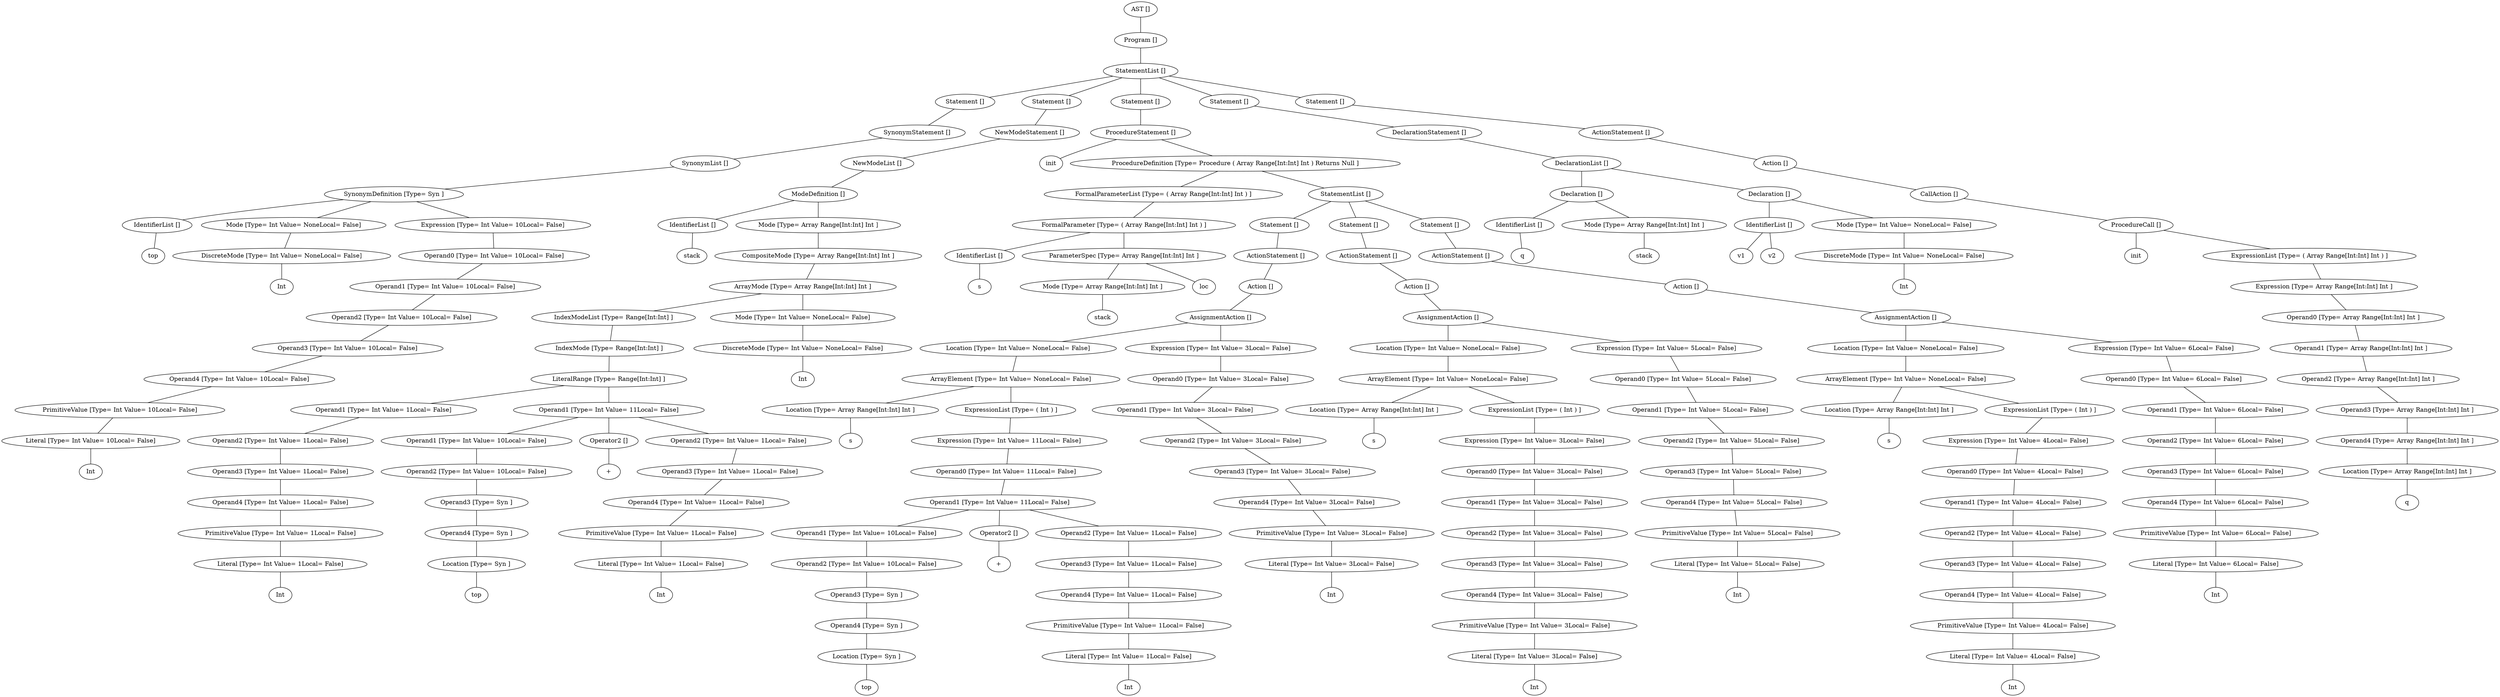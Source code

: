 graph G {
50579384 [label="AST []"];
50579440 [label="AST None"];
50579384 -- 50579440;
50579440 [label="Program []"];
50578600 [label="Program None"];
50579440 -- 50578600;
50578600 [label="StatementList []"];
49719056 [label="StatementList None"];
50578600 -- 49719056;
49719056 [label="Statement []"];
50522040 [label="Statement None"];
49719056 -- 50522040;
50522040 [label="SynonymStatement []"];
49586128 [label="SynonymStatement None"];
50522040 -- 49586128;
49586128 [label="SynonymList []"];
50521928 [label="SynonymList None"];
49586128 -- 50521928;
50521928 [label="SynonymDefinition [Type= Syn ]"];
49585960 [label="SynonymDefinition Syn"];
50521928 -- 49585960;
49585960 [label="IdentifierList []"];
10038691142653369686 [label=top];
49585960 -- 10038691142653369686;
49586072 [label="SynonymDefinition Syn"];
50521928 -- 49586072;
49586072 [label="Mode [Type= Int Value= NoneLocal= False]"];
49719224 [label="Mode Int"];
49586072 -- 49719224;
49719224 [label="DiscreteMode [Type= Int Value= NoneLocal= False]"];
10065582830391522279 [label=Int];
49719224 -- 10065582830391522279;
50521872 [label="SynonymDefinition Syn"];
50521928 -- 50521872;
50521872 [label="Expression [Type= Int Value= 10Local= False]"];
50521816 [label="Expression Int"];
50521872 -- 50521816;
50521816 [label="Operand0 [Type= Int Value= 10Local= False]"];
50521760 [label="Operand0 Int"];
50521816 -- 50521760;
50521760 [label="Operand1 [Type= Int Value= 10Local= False]"];
50521704 [label="Operand1 Int"];
50521760 -- 50521704;
50521704 [label="Operand2 [Type= Int Value= 10Local= False]"];
50521648 [label="Operand2 Int"];
50521704 -- 50521648;
50521648 [label="Operand3 [Type= Int Value= 10Local= False]"];
50521424 [label="Operand3 Int"];
50521648 -- 50521424;
50521424 [label="Operand4 [Type= Int Value= 10Local= False]"];
50521480 [label="Operand4 Int"];
50521424 -- 50521480;
50521480 [label="PrimitiveValue [Type= Int Value= 10Local= False]"];
50521256 [label="PrimitiveValue Int"];
50521480 -- 50521256;
50521256 [label="Literal [Type= Int Value= 10Local= False]"];
9467809294846585683 [label=Int];
50521256 -- 9467809294846585683;
50521984 [label="StatementList None"];
50578600 -- 50521984;
50521984 [label="Statement []"];
50522656 [label="Statement None"];
50521984 -- 50522656;
50522656 [label="NewModeStatement []"];
50522152 [label="NewModeStatement None"];
50522656 -- 50522152;
50522152 [label="NewModeList []"];
50523664 [label="NewModeList None"];
50522152 -- 50523664;
50523664 [label="ModeDefinition []"];
50521536 [label="ModeDefinition None"];
50523664 -- 50521536;
50521536 [label="IdentifierList []"];
10592356488793696278 [label=stack];
50521536 -- 10592356488793696278;
50522488 [label="ModeDefinition None"];
50523664 -- 50522488;
50522488 [label="Mode [Type= Array Range[Int:Int] Int ]"];
50522376 [label="Mode Array Range[Int:Int] Int"];
50522488 -- 50522376;
50522376 [label="CompositeMode [Type= Array Range[Int:Int] Int ]"];
50523944 [label="CompositeMode Array Range[Int:Int] Int"];
50522376 -- 50523944;
50523944 [label="ArrayMode [Type= Array Range[Int:Int] Int ]"];
50524000 [label="ArrayMode Array Range[Int:Int] Int"];
50523944 -- 50524000;
50524000 [label="IndexModeList [Type= Range[Int:Int] ]"];
50522936 [label="IndexModeList Range[Int:Int]"];
50524000 -- 50522936;
50522936 [label="IndexMode [Type= Range[Int:Int] ]"];
50523384 [label="IndexMode Range[Int:Int]"];
50522936 -- 50523384;
50523384 [label="LiteralRange [Type= Range[Int:Int] ]"];
50522824 [label="LiteralRange Range[Int:Int]"];
50523384 -- 50522824;
50522824 [label="Operand1 [Type= Int Value= 1Local= False]"];
50522768 [label="Operand1 Int"];
50522824 -- 50522768;
50522768 [label="Operand2 [Type= Int Value= 1Local= False]"];
50522712 [label="Operand2 Int"];
50522768 -- 50522712;
50522712 [label="Operand3 [Type= Int Value= 1Local= False]"];
50522320 [label="Operand3 Int"];
50522712 -- 50522320;
50522320 [label="Operand4 [Type= Int Value= 1Local= False]"];
50522544 [label="Operand4 Int"];
50522320 -- 50522544;
50522544 [label="PrimitiveValue [Type= Int Value= 1Local= False]"];
50522096 [label="PrimitiveValue Int"];
50522544 -- 50522096;
50522096 [label="Literal [Type= Int Value= 1Local= False]"];
9819162067035836744 [label=Int];
50522096 -- 9819162067035836744;
50523832 [label="LiteralRange Range[Int:Int]"];
50523384 -- 50523832;
50523832 [label="Operand1 [Type= Int Value= 11Local= False]"];
50523272 [label="Operand1 Int"];
50523832 -- 50523272;
50523272 [label="Operand1 [Type= Int Value= 10Local= False]"];
50523216 [label="Operand1 Int"];
50523272 -- 50523216;
50523216 [label="Operand2 [Type= Int Value= 10Local= False]"];
50522992 [label="Operand2 Int"];
50523216 -- 50522992;
50522992 [label="Operand3 [Type= Syn ]"];
50523048 [label="Operand3 Syn"];
50522992 -- 50523048;
50523048 [label="Operand4 [Type= Syn ]"];
50522880 [label="Operand4 Syn"];
50523048 -- 50522880;
50522880 [label="Location [Type= Syn ]"];
12024464965937978294 [label=top];
50522880 -- 12024464965937978294;
50523328 [label="Operand1 Int"];
50523832 -- 50523328;
50523328 [label="Operator2 []"];
10808455164784205830 [label="+"];
50523328 -- 10808455164784205830;
50523776 [label="Operand1 Int"];
50523832 -- 50523776;
50523776 [label="Operand2 [Type= Int Value= 1Local= False]"];
50523720 [label="Operand2 Int"];
50523776 -- 50523720;
50523720 [label="Operand3 [Type= Int Value= 1Local= False]"];
50523608 [label="Operand3 Int"];
50523720 -- 50523608;
50523608 [label="Operand4 [Type= Int Value= 1Local= False]"];
50523496 [label="Operand4 Int"];
50523608 -- 50523496;
50523496 [label="PrimitiveValue [Type= Int Value= 1Local= False]"];
50523160 [label="PrimitiveValue Int"];
50523496 -- 50523160;
50523160 [label="Literal [Type= Int Value= 1Local= False]"];
12698915974820979889 [label=Int];
50523160 -- 12698915974820979889;
50523888 [label="ArrayMode Array Range[Int:Int] Int"];
50523944 -- 50523888;
50523888 [label="Mode [Type= Int Value= NoneLocal= False]"];
50523440 [label="Mode Int"];
50523888 -- 50523440;
50523440 [label="DiscreteMode [Type= Int Value= NoneLocal= False]"];
9973241278425683363 [label=Int];
50523440 -- 9973241278425683363;
50565192 [label="StatementList None"];
50578600 -- 50565192;
50565192 [label="Statement []"];
50568776 [label="Statement None"];
50565192 -- 50568776;
50568776 [label="ProcedureStatement []"];
11667483321864435241 [label=init];
50568776 -- 11667483321864435241;
50577648 [label="ProcedureStatement None"];
50568776 -- 50577648;
50577648 [label="ProcedureDefinition [Type= Procedure ( Array Range[Int:Int] Int ) Returns Null ]"];
49719168 [label="ProcedureDefinition Procedure ( Array Range[Int:Int] Int ) Returns Null"];
50577648 -- 49719168;
49719168 [label="FormalParameterList [Type= ( Array Range[Int:Int] Int ) ]"];
50565528 [label="FormalParameterList ( Array Range[Int:Int] Int )"];
49719168 -- 50565528;
50565528 [label="FormalParameter [Type= ( Array Range[Int:Int] Int ) ]"];
50521368 [label="FormalParameter ( Array Range[Int:Int] Int )"];
50565528 -- 50521368;
50521368 [label="IdentifierList []"];
10089279583742867822 [label=s];
50521368 -- 10089279583742867822;
50565584 [label="FormalParameter ( Array Range[Int:Int] Int )"];
50565528 -- 50565584;
50565584 [label="ParameterSpec [Type= Array Range[Int:Int] Int ]"];
50524056 [label="ParameterSpec Array Range[Int:Int] Int"];
50565584 -- 50524056;
50524056 [label="Mode [Type= Array Range[Int:Int] Int ]"];
9897275911857971955 [label=stack];
50524056 -- 9897275911857971955;
9737972723741376271 [label=loc];
50565584 -- 9737972723741376271;
50578488 [label="ProcedureDefinition Procedure ( Array Range[Int:Int] Int ) Returns Null"];
50577648 -- 50578488;
50578488 [label="StatementList []"];
50567824 [label="StatementList None"];
50578488 -- 50567824;
50567824 [label="Statement []"];
50567768 [label="Statement None"];
50567824 -- 50567768;
50567768 [label="ActionStatement []"];
50567264 [label="ActionStatement None"];
50567768 -- 50567264;
50567264 [label="Action []"];
50567656 [label="Action None"];
50567264 -- 50567656;
50567656 [label="AssignmentAction []"];
50565752 [label="AssignmentAction None"];
50567656 -- 50565752;
50565752 [label="Location [Type= Int Value= NoneLocal= False]"];
50566536 [label="Location Int"];
50565752 -- 50566536;
50566536 [label="ArrayElement [Type= Int Value= NoneLocal= False]"];
50565864 [label="ArrayElement Int"];
50566536 -- 50565864;
50565864 [label="Location [Type= Array Range[Int:Int] Int ]"];
13427074700948746133 [label=s];
50565864 -- 13427074700948746133;
50567096 [label="ArrayElement Int"];
50566536 -- 50567096;
50567096 [label="ExpressionList [Type= ( Int ) ]"];
50567040 [label="ExpressionList ( Int )"];
50567096 -- 50567040;
50567040 [label="Expression [Type= Int Value= 11Local= False]"];
50566480 [label="Expression Int"];
50567040 -- 50566480;
50566480 [label="Operand0 [Type= Int Value= 11Local= False]"];
50566928 [label="Operand0 Int"];
50566480 -- 50566928;
50566928 [label="Operand1 [Type= Int Value= 11Local= False]"];
50566368 [label="Operand1 Int"];
50566928 -- 50566368;
50566368 [label="Operand1 [Type= Int Value= 10Local= False]"];
50566312 [label="Operand1 Int"];
50566368 -- 50566312;
50566312 [label="Operand2 [Type= Int Value= 10Local= False]"];
50566088 [label="Operand2 Int"];
50566312 -- 50566088;
50566088 [label="Operand3 [Type= Syn ]"];
50566144 [label="Operand3 Syn"];
50566088 -- 50566144;
50566144 [label="Operand4 [Type= Syn ]"];
50566032 [label="Operand4 Syn"];
50566144 -- 50566032;
50566032 [label="Location [Type= Syn ]"];
10858731949175073293 [label=top];
50566032 -- 10858731949175073293;
50566424 [label="Operand1 Int"];
50566928 -- 50566424;
50566424 [label="Operator2 []"];
13263227172081056342 [label="+"];
50566424 -- 13263227172081056342;
50566872 [label="Operand1 Int"];
50566928 -- 50566872;
50566872 [label="Operand2 [Type= Int Value= 1Local= False]"];
50566816 [label="Operand2 Int"];
50566872 -- 50566816;
50566816 [label="Operand3 [Type= Int Value= 1Local= False]"];
50566704 [label="Operand3 Int"];
50566816 -- 50566704;
50566704 [label="Operand4 [Type= Int Value= 1Local= False]"];
50566592 [label="Operand4 Int"];
50566704 -- 50566592;
50566592 [label="PrimitiveValue [Type= Int Value= 1Local= False]"];
50566256 [label="PrimitiveValue Int"];
50566592 -- 50566256;
50566256 [label="Literal [Type= Int Value= 1Local= False]"];
13520827561856533443 [label=Int];
50566256 -- 13520827561856533443;
50567600 [label="AssignmentAction None"];
50567656 -- 50567600;
50567600 [label="Expression [Type= Int Value= 3Local= False]"];
50567544 [label="Expression Int"];
50567600 -- 50567544;
50567544 [label="Operand0 [Type= Int Value= 3Local= False]"];
50567488 [label="Operand0 Int"];
50567544 -- 50567488;
50567488 [label="Operand1 [Type= Int Value= 3Local= False]"];
50567432 [label="Operand1 Int"];
50567488 -- 50567432;
50567432 [label="Operand2 [Type= Int Value= 3Local= False]"];
50567376 [label="Operand2 Int"];
50567432 -- 50567376;
50567376 [label="Operand3 [Type= Int Value= 3Local= False]"];
50565976 [label="Operand3 Int"];
50567376 -- 50565976;
50565976 [label="Operand4 [Type= Int Value= 3Local= False]"];
50566984 [label="Operand4 Int"];
50565976 -- 50566984;
50566984 [label="PrimitiveValue [Type= Int Value= 3Local= False]"];
50567152 [label="PrimitiveValue Int"];
50566984 -- 50567152;
50567152 [label="Literal [Type= Int Value= 3Local= False]"];
10268532458979516019 [label=Int];
50567152 -- 10268532458979516019;
50568888 [label="StatementList None"];
50578488 -- 50568888;
50568888 [label="Statement []"];
50577592 [label="Statement None"];
50568888 -- 50577592;
50577592 [label="ActionStatement []"];
50568832 [label="ActionStatement None"];
50577592 -- 50568832;
50568832 [label="Action []"];
50577480 [label="Action None"];
50568832 -- 50577480;
50577480 [label="AssignmentAction []"];
50567936 [label="AssignmentAction None"];
50577480 -- 50567936;
50567936 [label="Location [Type= Int Value= NoneLocal= False]"];
50568608 [label="Location Int"];
50567936 -- 50568608;
50568608 [label="ArrayElement [Type= Int Value= NoneLocal= False]"];
50567712 [label="ArrayElement Int"];
50568608 -- 50567712;
50567712 [label="Location [Type= Array Range[Int:Int] Int ]"];
11831637371166325454 [label=s];
50567712 -- 11831637371166325454;
50568552 [label="ArrayElement Int"];
50568608 -- 50568552;
50568552 [label="ExpressionList [Type= ( Int ) ]"];
50568496 [label="ExpressionList ( Int )"];
50568552 -- 50568496;
50568496 [label="Expression [Type= Int Value= 3Local= False]"];
50568440 [label="Expression Int"];
50568496 -- 50568440;
50568440 [label="Operand0 [Type= Int Value= 3Local= False]"];
50568384 [label="Operand0 Int"];
50568440 -- 50568384;
50568384 [label="Operand1 [Type= Int Value= 3Local= False]"];
50568328 [label="Operand1 Int"];
50568384 -- 50568328;
50568328 [label="Operand2 [Type= Int Value= 3Local= False]"];
50568272 [label="Operand2 Int"];
50568328 -- 50568272;
50568272 [label="Operand3 [Type= Int Value= 3Local= False]"];
50568048 [label="Operand3 Int"];
50568272 -- 50568048;
50568048 [label="Operand4 [Type= Int Value= 3Local= False]"];
50568104 [label="Operand4 Int"];
50568048 -- 50568104;
50568104 [label="PrimitiveValue [Type= Int Value= 3Local= False]"];
50567880 [label="PrimitiveValue Int"];
50568104 -- 50567880;
50567880 [label="Literal [Type= Int Value= 3Local= False]"];
12484326963351399195 [label=Int];
50567880 -- 12484326963351399195;
50569168 [label="AssignmentAction None"];
50577480 -- 50569168;
50569168 [label="Expression [Type= Int Value= 5Local= False]"];
50569112 [label="Expression Int"];
50569168 -- 50569112;
50569112 [label="Operand0 [Type= Int Value= 5Local= False]"];
50569056 [label="Operand0 Int"];
50569112 -- 50569056;
50569056 [label="Operand1 [Type= Int Value= 5Local= False]"];
50569000 [label="Operand1 Int"];
50569056 -- 50569000;
50569000 [label="Operand2 [Type= Int Value= 5Local= False]"];
50568944 [label="Operand2 Int"];
50569000 -- 50568944;
50568944 [label="Operand3 [Type= Int Value= 5Local= False]"];
50567992 [label="Operand3 Int"];
50568944 -- 50567992;
50567992 [label="Operand4 [Type= Int Value= 5Local= False]"];
50568664 [label="Operand4 Int"];
50567992 -- 50568664;
50568664 [label="PrimitiveValue [Type= Int Value= 5Local= False]"];
50568720 [label="PrimitiveValue Int"];
50568664 -- 50568720;
50568720 [label="Literal [Type= Int Value= 5Local= False]"];
11378422016560175891 [label=Int];
50568720 -- 11378422016560175891;
50579104 [label="StatementList None"];
50578488 -- 50579104;
50579104 [label="Statement []"];
50579048 [label="Statement None"];
50579104 -- 50579048;
50579048 [label="ActionStatement []"];
50578544 [label="ActionStatement None"];
50579048 -- 50578544;
50578544 [label="Action []"];
50578936 [label="Action None"];
50578544 -- 50578936;
50578936 [label="AssignmentAction []"];
50577760 [label="AssignmentAction None"];
50578936 -- 50577760;
50577760 [label="Location [Type= Int Value= NoneLocal= False]"];
50578320 [label="Location Int"];
50577760 -- 50578320;
50578320 [label="ArrayElement [Type= Int Value= NoneLocal= False]"];
50567320 [label="ArrayElement Int"];
50578320 -- 50567320;
50567320 [label="Location [Type= Array Range[Int:Int] Int ]"];
12899669859827198611 [label=s];
50567320 -- 12899669859827198611;
50578264 [label="ArrayElement Int"];
50578320 -- 50578264;
50578264 [label="ExpressionList [Type= ( Int ) ]"];
50578208 [label="ExpressionList ( Int )"];
50578264 -- 50578208;
50578208 [label="Expression [Type= Int Value= 4Local= False]"];
50578152 [label="Expression Int"];
50578208 -- 50578152;
50578152 [label="Operand0 [Type= Int Value= 4Local= False]"];
50578096 [label="Operand0 Int"];
50578152 -- 50578096;
50578096 [label="Operand1 [Type= Int Value= 4Local= False]"];
50578040 [label="Operand1 Int"];
50578096 -- 50578040;
50578040 [label="Operand2 [Type= Int Value= 4Local= False]"];
50577984 [label="Operand2 Int"];
50578040 -- 50577984;
50577984 [label="Operand3 [Type= Int Value= 4Local= False]"];
50567208 [label="Operand3 Int"];
50577984 -- 50567208;
50567208 [label="Operand4 [Type= Int Value= 4Local= False]"];
50577536 [label="Operand4 Int"];
50567208 -- 50577536;
50577536 [label="PrimitiveValue [Type= Int Value= 4Local= False]"];
50577704 [label="PrimitiveValue Int"];
50577536 -- 50577704;
50577704 [label="Literal [Type= Int Value= 4Local= False]"];
10739530601673010413 [label=Int];
50577704 -- 10739530601673010413;
50578880 [label="AssignmentAction None"];
50578936 -- 50578880;
50578880 [label="Expression [Type= Int Value= 6Local= False]"];
50578824 [label="Expression Int"];
50578880 -- 50578824;
50578824 [label="Operand0 [Type= Int Value= 6Local= False]"];
50578768 [label="Operand0 Int"];
50578824 -- 50578768;
50578768 [label="Operand1 [Type= Int Value= 6Local= False]"];
50578712 [label="Operand1 Int"];
50578768 -- 50578712;
50578712 [label="Operand2 [Type= Int Value= 6Local= False]"];
50578656 [label="Operand2 Int"];
50578712 -- 50578656;
50578656 [label="Operand3 [Type= Int Value= 6Local= False]"];
50577816 [label="Operand3 Int"];
50578656 -- 50577816;
50577816 [label="Operand4 [Type= Int Value= 6Local= False]"];
50578376 [label="Operand4 Int"];
50577816 -- 50578376;
50578376 [label="PrimitiveValue [Type= Int Value= 6Local= False]"];
50578432 [label="PrimitiveValue Int"];
50578376 -- 50578432;
50578432 [label="Literal [Type= Int Value= 6Local= False]"];
9368402999307489761 [label=Int];
50578432 -- 9368402999307489761;
50579552 [label="StatementList None"];
50578600 -- 50579552;
50579552 [label="Statement []"];
50521312 [label="Statement None"];
50579552 -- 50521312;
50521312 [label="DeclarationStatement []"];
50565248 [label="DeclarationStatement None"];
50521312 -- 50565248;
50565248 [label="DeclarationList []"];
50565808 [label="DeclarationList None"];
50565248 -- 50565808;
50565808 [label="Declaration []"];
50522264 [label="Declaration None"];
50565808 -- 50522264;
50522264 [label="IdentifierList []"];
13612837456171198218 [label=q];
50522264 -- 13612837456171198218;
50565472 [label="Declaration None"];
50565808 -- 50565472;
50565472 [label="Mode [Type= Array Range[Int:Int] Int ]"];
9644909435105231670 [label=stack];
50565472 -- 9644909435105231670;
50579664 [label="DeclarationList None"];
50565248 -- 50579664;
50579664 [label="Declaration []"];
50578992 [label="Declaration None"];
50579664 -- 50578992;
50578992 [label="IdentifierList []"];
13785827982433154142 [label=v1];
50578992 -- 13785827982433154142;
12355299685164302085 [label=v2];
50578992 -- 12355299685164302085;
50579608 [label="Declaration None"];
50579664 -- 50579608;
50579608 [label="Mode [Type= Int Value= NoneLocal= False]"];
50579328 [label="Mode Int"];
50579608 -- 50579328;
50579328 [label="DiscreteMode [Type= Int Value= NoneLocal= False]"];
11898608045067186945 [label=Int];
50579328 -- 11898608045067186945;
50579776 [label="StatementList None"];
50578600 -- 50579776;
50579776 [label="Statement []"];
50580336 [label="Statement None"];
50579776 -- 50580336;
50580336 [label="ActionStatement []"];
50580224 [label="ActionStatement None"];
50580336 -- 50580224;
50580224 [label="Action []"];
50579888 [label="Action None"];
50580224 -- 50579888;
50579888 [label="CallAction []"];
50580112 [label="CallAction None"];
50579888 -- 50580112;
50580112 [label="ProcedureCall []"];
12135989648081855752 [label=init];
50580112 -- 12135989648081855752;
50580056 [label="ProcedureCall None"];
50580112 -- 50580056;
50580056 [label="ExpressionList [Type= ( Array Range[Int:Int] Int ) ]"];
50580000 [label="ExpressionList ( Array Range[Int:Int] Int )"];
50580056 -- 50580000;
50580000 [label="Expression [Type= Array Range[Int:Int] Int ]"];
50579944 [label="Expression Array Range[Int:Int] Int"];
50580000 -- 50579944;
50579944 [label="Operand0 [Type= Array Range[Int:Int] Int ]"];
50579272 [label="Operand0 Array Range[Int:Int] Int"];
50579944 -- 50579272;
50579272 [label="Operand1 [Type= Array Range[Int:Int] Int ]"];
50565416 [label="Operand1 Array Range[Int:Int] Int"];
50579272 -- 50565416;
50565416 [label="Operand2 [Type= Array Range[Int:Int] Int ]"];
50579160 [label="Operand2 Array Range[Int:Int] Int"];
50565416 -- 50579160;
50579160 [label="Operand3 [Type= Array Range[Int:Int] Int ]"];
50565360 [label="Operand3 Array Range[Int:Int] Int"];
50579160 -- 50565360;
50565360 [label="Operand4 [Type= Array Range[Int:Int] Int ]"];
50565304 [label="Operand4 Array Range[Int:Int] Int"];
50565360 -- 50565304;
50565304 [label="Location [Type= Array Range[Int:Int] Int ]"];
9746345379350561001 [label=q];
50565304 -- 9746345379350561001;
}
